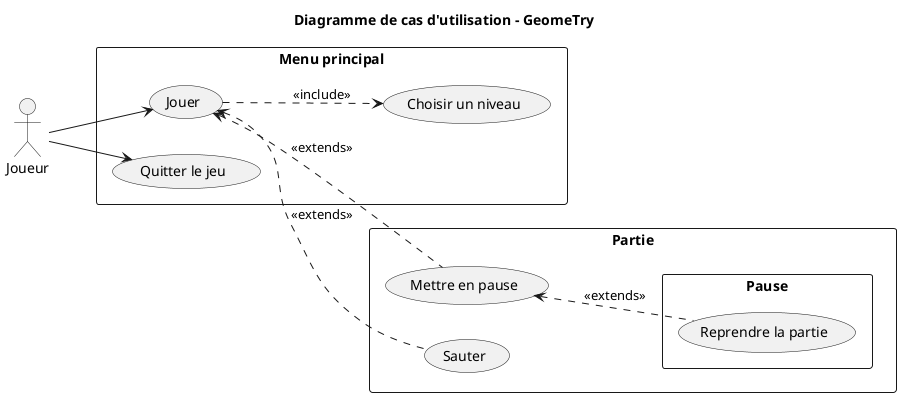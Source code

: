 @startuml Usecase
left to right direction
title Diagramme de cas d'utilisation - GeomeTry

actor Joueur

rectangle "Menu principal" {
    Joueur -d-> (Jouer)
    (Jouer) ..> (Choisir un niveau) : <<include>>
    Joueur --> (Quitter le jeu)
}

rectangle Partie {
    (Jouer) <.. (Mettre en pause) : <<extends>>
    (Jouer) <.. (Sauter) : <<extends>>

    rectangle Pause {
        (Mettre en pause) <.. (Reprendre la partie) : <<extends>>
    }
}

@enduml